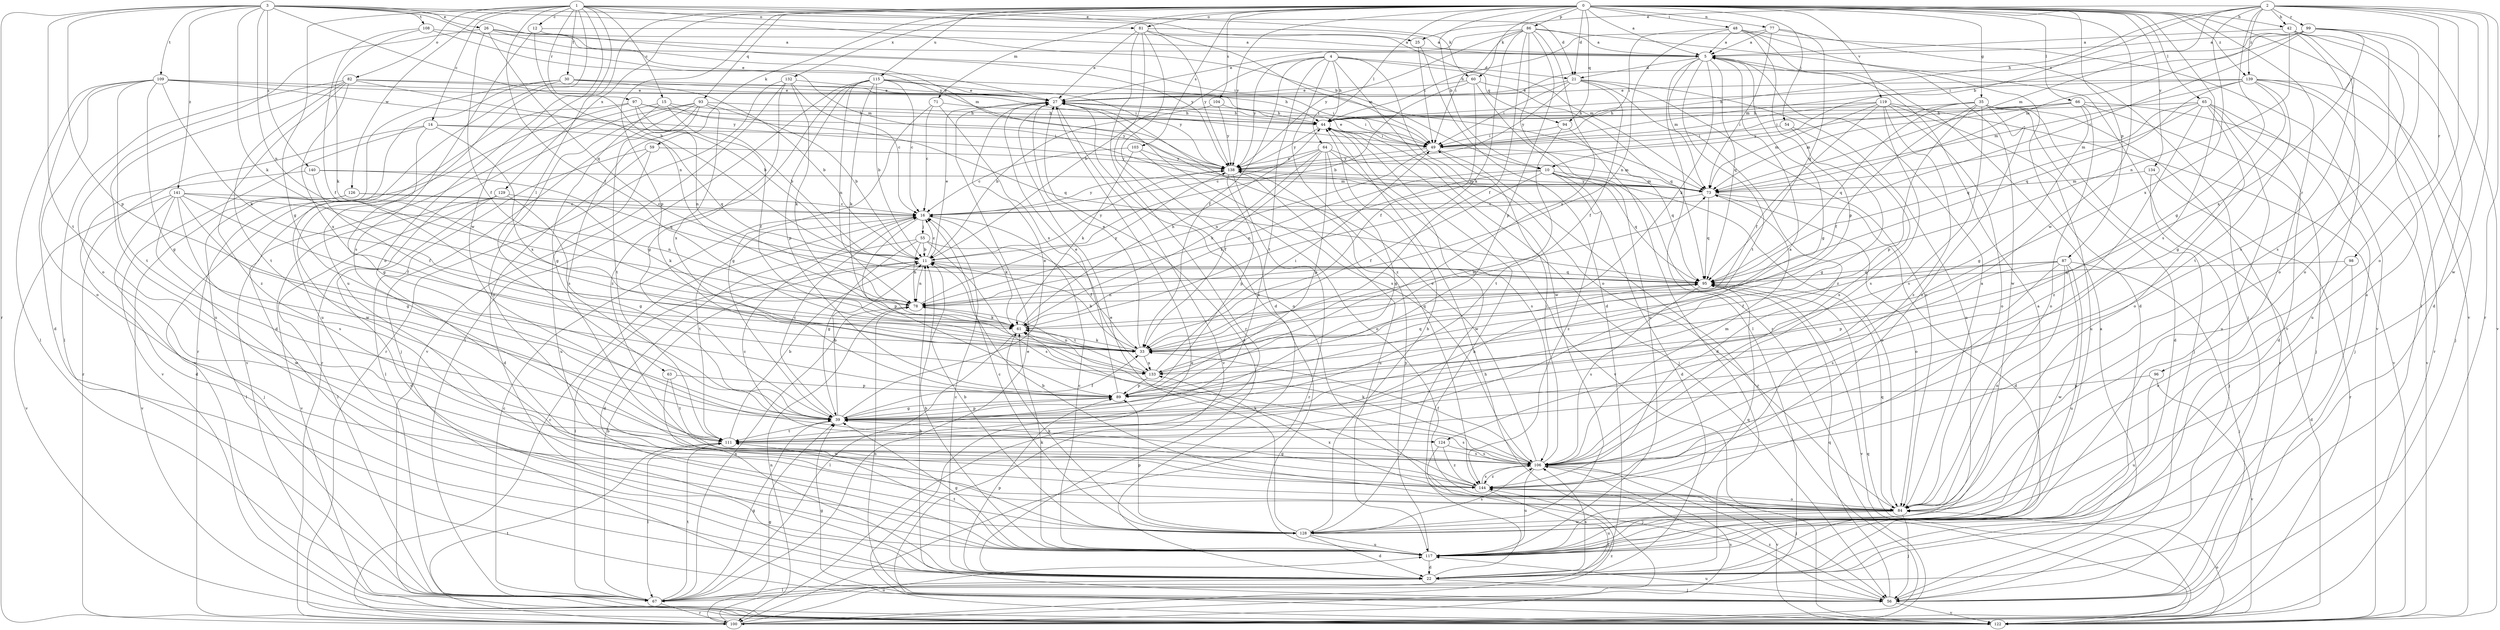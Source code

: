 strict digraph  {
0;
1;
2;
3;
4;
5;
10;
11;
12;
14;
15;
16;
21;
22;
25;
26;
27;
30;
33;
35;
39;
42;
44;
48;
49;
54;
55;
56;
59;
60;
61;
63;
64;
65;
66;
67;
71;
73;
77;
78;
81;
82;
84;
86;
87;
89;
93;
94;
95;
96;
97;
98;
99;
100;
103;
104;
106;
108;
109;
111;
115;
117;
119;
122;
124;
126;
128;
129;
132;
133;
134;
138;
139;
140;
141;
144;
0 -> 5  [label=a];
0 -> 10  [label=b];
0 -> 21  [label=d];
0 -> 35  [label=g];
0 -> 42  [label=h];
0 -> 48  [label=i];
0 -> 54  [label=j];
0 -> 59  [label=k];
0 -> 60  [label=k];
0 -> 63  [label=l];
0 -> 64  [label=l];
0 -> 65  [label=l];
0 -> 66  [label=l];
0 -> 71  [label=m];
0 -> 77  [label=n];
0 -> 81  [label=o];
0 -> 86  [label=p];
0 -> 87  [label=p];
0 -> 89  [label=p];
0 -> 93  [label=q];
0 -> 94  [label=q];
0 -> 96  [label=r];
0 -> 103  [label=s];
0 -> 104  [label=s];
0 -> 106  [label=s];
0 -> 115  [label=u];
0 -> 119  [label=v];
0 -> 122  [label=v];
0 -> 124  [label=w];
0 -> 129  [label=x];
0 -> 132  [label=x];
0 -> 134  [label=y];
0 -> 138  [label=y];
0 -> 139  [label=z];
1 -> 12  [label=c];
1 -> 14  [label=c];
1 -> 15  [label=c];
1 -> 25  [label=e];
1 -> 30  [label=f];
1 -> 33  [label=f];
1 -> 39  [label=g];
1 -> 60  [label=k];
1 -> 73  [label=m];
1 -> 81  [label=o];
1 -> 82  [label=o];
1 -> 84  [label=o];
1 -> 97  [label=r];
1 -> 117  [label=u];
1 -> 124  [label=w];
1 -> 126  [label=w];
2 -> 10  [label=b];
2 -> 25  [label=e];
2 -> 39  [label=g];
2 -> 42  [label=h];
2 -> 44  [label=h];
2 -> 67  [label=l];
2 -> 73  [label=m];
2 -> 84  [label=o];
2 -> 98  [label=r];
2 -> 99  [label=r];
2 -> 100  [label=r];
2 -> 128  [label=w];
2 -> 133  [label=x];
2 -> 139  [label=z];
3 -> 10  [label=b];
3 -> 11  [label=b];
3 -> 21  [label=d];
3 -> 26  [label=e];
3 -> 61  [label=k];
3 -> 73  [label=m];
3 -> 78  [label=n];
3 -> 89  [label=p];
3 -> 100  [label=r];
3 -> 108  [label=t];
3 -> 109  [label=t];
3 -> 111  [label=t];
3 -> 138  [label=y];
3 -> 140  [label=z];
3 -> 141  [label=z];
4 -> 11  [label=b];
4 -> 21  [label=d];
4 -> 33  [label=f];
4 -> 44  [label=h];
4 -> 84  [label=o];
4 -> 94  [label=q];
4 -> 111  [label=t];
4 -> 128  [label=w];
4 -> 138  [label=y];
4 -> 144  [label=z];
5 -> 21  [label=d];
5 -> 39  [label=g];
5 -> 61  [label=k];
5 -> 67  [label=l];
5 -> 73  [label=m];
5 -> 95  [label=q];
5 -> 111  [label=t];
10 -> 22  [label=d];
10 -> 33  [label=f];
10 -> 61  [label=k];
10 -> 73  [label=m];
10 -> 78  [label=n];
10 -> 84  [label=o];
10 -> 95  [label=q];
10 -> 144  [label=z];
11 -> 16  [label=c];
11 -> 27  [label=e];
11 -> 67  [label=l];
11 -> 78  [label=n];
11 -> 95  [label=q];
11 -> 138  [label=y];
12 -> 5  [label=a];
12 -> 78  [label=n];
12 -> 106  [label=s];
12 -> 138  [label=y];
14 -> 39  [label=g];
14 -> 49  [label=i];
14 -> 95  [label=q];
14 -> 100  [label=r];
14 -> 122  [label=v];
14 -> 133  [label=x];
15 -> 33  [label=f];
15 -> 39  [label=g];
15 -> 44  [label=h];
15 -> 95  [label=q];
15 -> 122  [label=v];
16 -> 55  [label=j];
16 -> 61  [label=k];
16 -> 89  [label=p];
16 -> 111  [label=t];
16 -> 138  [label=y];
21 -> 27  [label=e];
21 -> 33  [label=f];
21 -> 49  [label=i];
21 -> 84  [label=o];
21 -> 117  [label=u];
21 -> 138  [label=y];
21 -> 144  [label=z];
22 -> 16  [label=c];
22 -> 27  [label=e];
22 -> 44  [label=h];
22 -> 56  [label=j];
22 -> 67  [label=l];
22 -> 89  [label=p];
22 -> 106  [label=s];
25 -> 22  [label=d];
25 -> 49  [label=i];
26 -> 5  [label=a];
26 -> 27  [label=e];
26 -> 33  [label=f];
26 -> 49  [label=i];
26 -> 84  [label=o];
26 -> 95  [label=q];
27 -> 44  [label=h];
27 -> 49  [label=i];
27 -> 84  [label=o];
27 -> 106  [label=s];
27 -> 122  [label=v];
30 -> 11  [label=b];
30 -> 22  [label=d];
30 -> 27  [label=e];
30 -> 49  [label=i];
30 -> 100  [label=r];
30 -> 117  [label=u];
33 -> 11  [label=b];
33 -> 27  [label=e];
33 -> 61  [label=k];
33 -> 73  [label=m];
33 -> 133  [label=x];
35 -> 22  [label=d];
35 -> 33  [label=f];
35 -> 44  [label=h];
35 -> 49  [label=i];
35 -> 56  [label=j];
35 -> 89  [label=p];
35 -> 95  [label=q];
35 -> 100  [label=r];
35 -> 106  [label=s];
35 -> 144  [label=z];
39 -> 11  [label=b];
39 -> 16  [label=c];
39 -> 27  [label=e];
39 -> 33  [label=f];
39 -> 89  [label=p];
39 -> 106  [label=s];
39 -> 111  [label=t];
42 -> 5  [label=a];
42 -> 22  [label=d];
42 -> 78  [label=n];
42 -> 84  [label=o];
42 -> 106  [label=s];
42 -> 117  [label=u];
44 -> 49  [label=i];
44 -> 56  [label=j];
44 -> 122  [label=v];
44 -> 128  [label=w];
44 -> 138  [label=y];
48 -> 5  [label=a];
48 -> 22  [label=d];
48 -> 49  [label=i];
48 -> 78  [label=n];
48 -> 89  [label=p];
48 -> 122  [label=v];
48 -> 128  [label=w];
49 -> 27  [label=e];
49 -> 78  [label=n];
49 -> 95  [label=q];
49 -> 100  [label=r];
49 -> 138  [label=y];
54 -> 39  [label=g];
54 -> 49  [label=i];
54 -> 106  [label=s];
55 -> 11  [label=b];
55 -> 22  [label=d];
55 -> 33  [label=f];
55 -> 39  [label=g];
55 -> 78  [label=n];
55 -> 106  [label=s];
56 -> 5  [label=a];
56 -> 11  [label=b];
56 -> 39  [label=g];
56 -> 78  [label=n];
56 -> 95  [label=q];
56 -> 117  [label=u];
56 -> 122  [label=v];
56 -> 144  [label=z];
59 -> 22  [label=d];
59 -> 67  [label=l];
59 -> 117  [label=u];
59 -> 138  [label=y];
60 -> 11  [label=b];
60 -> 27  [label=e];
60 -> 33  [label=f];
60 -> 95  [label=q];
60 -> 117  [label=u];
61 -> 44  [label=h];
61 -> 67  [label=l];
61 -> 95  [label=q];
61 -> 33  [label=t];
63 -> 89  [label=p];
63 -> 111  [label=t];
63 -> 128  [label=w];
64 -> 16  [label=c];
64 -> 33  [label=f];
64 -> 39  [label=g];
64 -> 61  [label=k];
64 -> 73  [label=m];
64 -> 89  [label=p];
64 -> 106  [label=s];
64 -> 138  [label=y];
65 -> 22  [label=d];
65 -> 44  [label=h];
65 -> 56  [label=j];
65 -> 73  [label=m];
65 -> 84  [label=o];
65 -> 95  [label=q];
65 -> 117  [label=u];
65 -> 144  [label=z];
66 -> 39  [label=g];
66 -> 44  [label=h];
66 -> 56  [label=j];
66 -> 73  [label=m];
66 -> 84  [label=o];
66 -> 122  [label=v];
66 -> 138  [label=y];
67 -> 11  [label=b];
67 -> 16  [label=c];
67 -> 27  [label=e];
67 -> 39  [label=g];
67 -> 78  [label=n];
67 -> 100  [label=r];
67 -> 111  [label=t];
71 -> 16  [label=c];
71 -> 39  [label=g];
71 -> 44  [label=h];
71 -> 133  [label=x];
73 -> 16  [label=c];
73 -> 22  [label=d];
73 -> 84  [label=o];
73 -> 95  [label=q];
73 -> 138  [label=y];
77 -> 5  [label=a];
77 -> 44  [label=h];
77 -> 56  [label=j];
77 -> 73  [label=m];
77 -> 95  [label=q];
78 -> 61  [label=k];
78 -> 138  [label=y];
81 -> 5  [label=a];
81 -> 22  [label=d];
81 -> 27  [label=e];
81 -> 73  [label=m];
81 -> 100  [label=r];
81 -> 117  [label=u];
81 -> 138  [label=y];
82 -> 11  [label=b];
82 -> 27  [label=e];
82 -> 49  [label=i];
82 -> 67  [label=l];
82 -> 111  [label=t];
82 -> 117  [label=u];
82 -> 133  [label=x];
82 -> 144  [label=z];
84 -> 5  [label=a];
84 -> 11  [label=b];
84 -> 56  [label=j];
84 -> 95  [label=q];
84 -> 117  [label=u];
84 -> 128  [label=w];
84 -> 133  [label=x];
86 -> 5  [label=a];
86 -> 27  [label=e];
86 -> 33  [label=f];
86 -> 49  [label=i];
86 -> 61  [label=k];
86 -> 89  [label=p];
86 -> 100  [label=r];
86 -> 122  [label=v];
86 -> 133  [label=x];
86 -> 138  [label=y];
87 -> 33  [label=f];
87 -> 56  [label=j];
87 -> 84  [label=o];
87 -> 89  [label=p];
87 -> 95  [label=q];
87 -> 106  [label=s];
87 -> 117  [label=u];
87 -> 128  [label=w];
89 -> 27  [label=e];
89 -> 39  [label=g];
93 -> 11  [label=b];
93 -> 44  [label=h];
93 -> 56  [label=j];
93 -> 100  [label=r];
93 -> 106  [label=s];
93 -> 111  [label=t];
93 -> 133  [label=x];
93 -> 144  [label=z];
94 -> 22  [label=d];
94 -> 49  [label=i];
94 -> 111  [label=t];
95 -> 78  [label=n];
95 -> 106  [label=s];
95 -> 122  [label=v];
96 -> 89  [label=p];
96 -> 117  [label=u];
96 -> 122  [label=v];
97 -> 11  [label=b];
97 -> 44  [label=h];
97 -> 78  [label=n];
97 -> 122  [label=v];
97 -> 128  [label=w];
97 -> 138  [label=y];
98 -> 22  [label=d];
98 -> 84  [label=o];
98 -> 95  [label=q];
99 -> 5  [label=a];
99 -> 16  [label=c];
99 -> 27  [label=e];
99 -> 49  [label=i];
99 -> 73  [label=m];
99 -> 84  [label=o];
99 -> 106  [label=s];
99 -> 122  [label=v];
99 -> 133  [label=x];
100 -> 16  [label=c];
100 -> 39  [label=g];
100 -> 44  [label=h];
100 -> 78  [label=n];
100 -> 106  [label=s];
100 -> 111  [label=t];
100 -> 117  [label=u];
100 -> 144  [label=z];
103 -> 16  [label=c];
103 -> 61  [label=k];
103 -> 84  [label=o];
103 -> 138  [label=y];
104 -> 11  [label=b];
104 -> 44  [label=h];
104 -> 138  [label=y];
106 -> 27  [label=e];
106 -> 33  [label=f];
106 -> 49  [label=i];
106 -> 56  [label=j];
106 -> 61  [label=k];
106 -> 73  [label=m];
106 -> 117  [label=u];
106 -> 122  [label=v];
106 -> 144  [label=z];
108 -> 5  [label=a];
108 -> 33  [label=f];
108 -> 61  [label=k];
108 -> 73  [label=m];
109 -> 22  [label=d];
109 -> 27  [label=e];
109 -> 39  [label=g];
109 -> 49  [label=i];
109 -> 61  [label=k];
109 -> 67  [label=l];
109 -> 84  [label=o];
109 -> 111  [label=t];
109 -> 138  [label=y];
111 -> 5  [label=a];
111 -> 11  [label=b];
111 -> 67  [label=l];
111 -> 106  [label=s];
115 -> 11  [label=b];
115 -> 16  [label=c];
115 -> 27  [label=e];
115 -> 44  [label=h];
115 -> 61  [label=k];
115 -> 67  [label=l];
115 -> 78  [label=n];
115 -> 89  [label=p];
115 -> 138  [label=y];
115 -> 144  [label=z];
117 -> 5  [label=a];
117 -> 11  [label=b];
117 -> 16  [label=c];
117 -> 22  [label=d];
117 -> 39  [label=g];
117 -> 61  [label=k];
117 -> 95  [label=q];
117 -> 111  [label=t];
117 -> 138  [label=y];
119 -> 33  [label=f];
119 -> 44  [label=h];
119 -> 49  [label=i];
119 -> 73  [label=m];
119 -> 84  [label=o];
119 -> 106  [label=s];
119 -> 117  [label=u];
119 -> 122  [label=v];
119 -> 144  [label=z];
122 -> 27  [label=e];
122 -> 84  [label=o];
122 -> 95  [label=q];
124 -> 56  [label=j];
124 -> 106  [label=s];
124 -> 144  [label=z];
126 -> 16  [label=c];
126 -> 61  [label=k];
126 -> 67  [label=l];
126 -> 122  [label=v];
128 -> 11  [label=b];
128 -> 16  [label=c];
128 -> 22  [label=d];
128 -> 27  [label=e];
128 -> 44  [label=h];
128 -> 61  [label=k];
128 -> 89  [label=p];
128 -> 106  [label=s];
128 -> 117  [label=u];
129 -> 16  [label=c];
129 -> 22  [label=d];
129 -> 39  [label=g];
129 -> 67  [label=l];
129 -> 122  [label=v];
132 -> 16  [label=c];
132 -> 27  [label=e];
132 -> 39  [label=g];
132 -> 61  [label=k];
132 -> 100  [label=r];
132 -> 122  [label=v];
133 -> 49  [label=i];
133 -> 78  [label=n];
133 -> 89  [label=p];
133 -> 95  [label=q];
134 -> 56  [label=j];
134 -> 73  [label=m];
134 -> 100  [label=r];
138 -> 73  [label=m];
138 -> 89  [label=p];
138 -> 100  [label=r];
138 -> 117  [label=u];
139 -> 27  [label=e];
139 -> 39  [label=g];
139 -> 44  [label=h];
139 -> 56  [label=j];
139 -> 73  [label=m];
139 -> 95  [label=q];
139 -> 100  [label=r];
139 -> 111  [label=t];
139 -> 117  [label=u];
140 -> 22  [label=d];
140 -> 33  [label=f];
140 -> 73  [label=m];
140 -> 95  [label=q];
141 -> 16  [label=c];
141 -> 33  [label=f];
141 -> 39  [label=g];
141 -> 56  [label=j];
141 -> 78  [label=n];
141 -> 106  [label=s];
141 -> 122  [label=v];
141 -> 128  [label=w];
144 -> 16  [label=c];
144 -> 39  [label=g];
144 -> 61  [label=k];
144 -> 67  [label=l];
144 -> 84  [label=o];
144 -> 106  [label=s];
}
